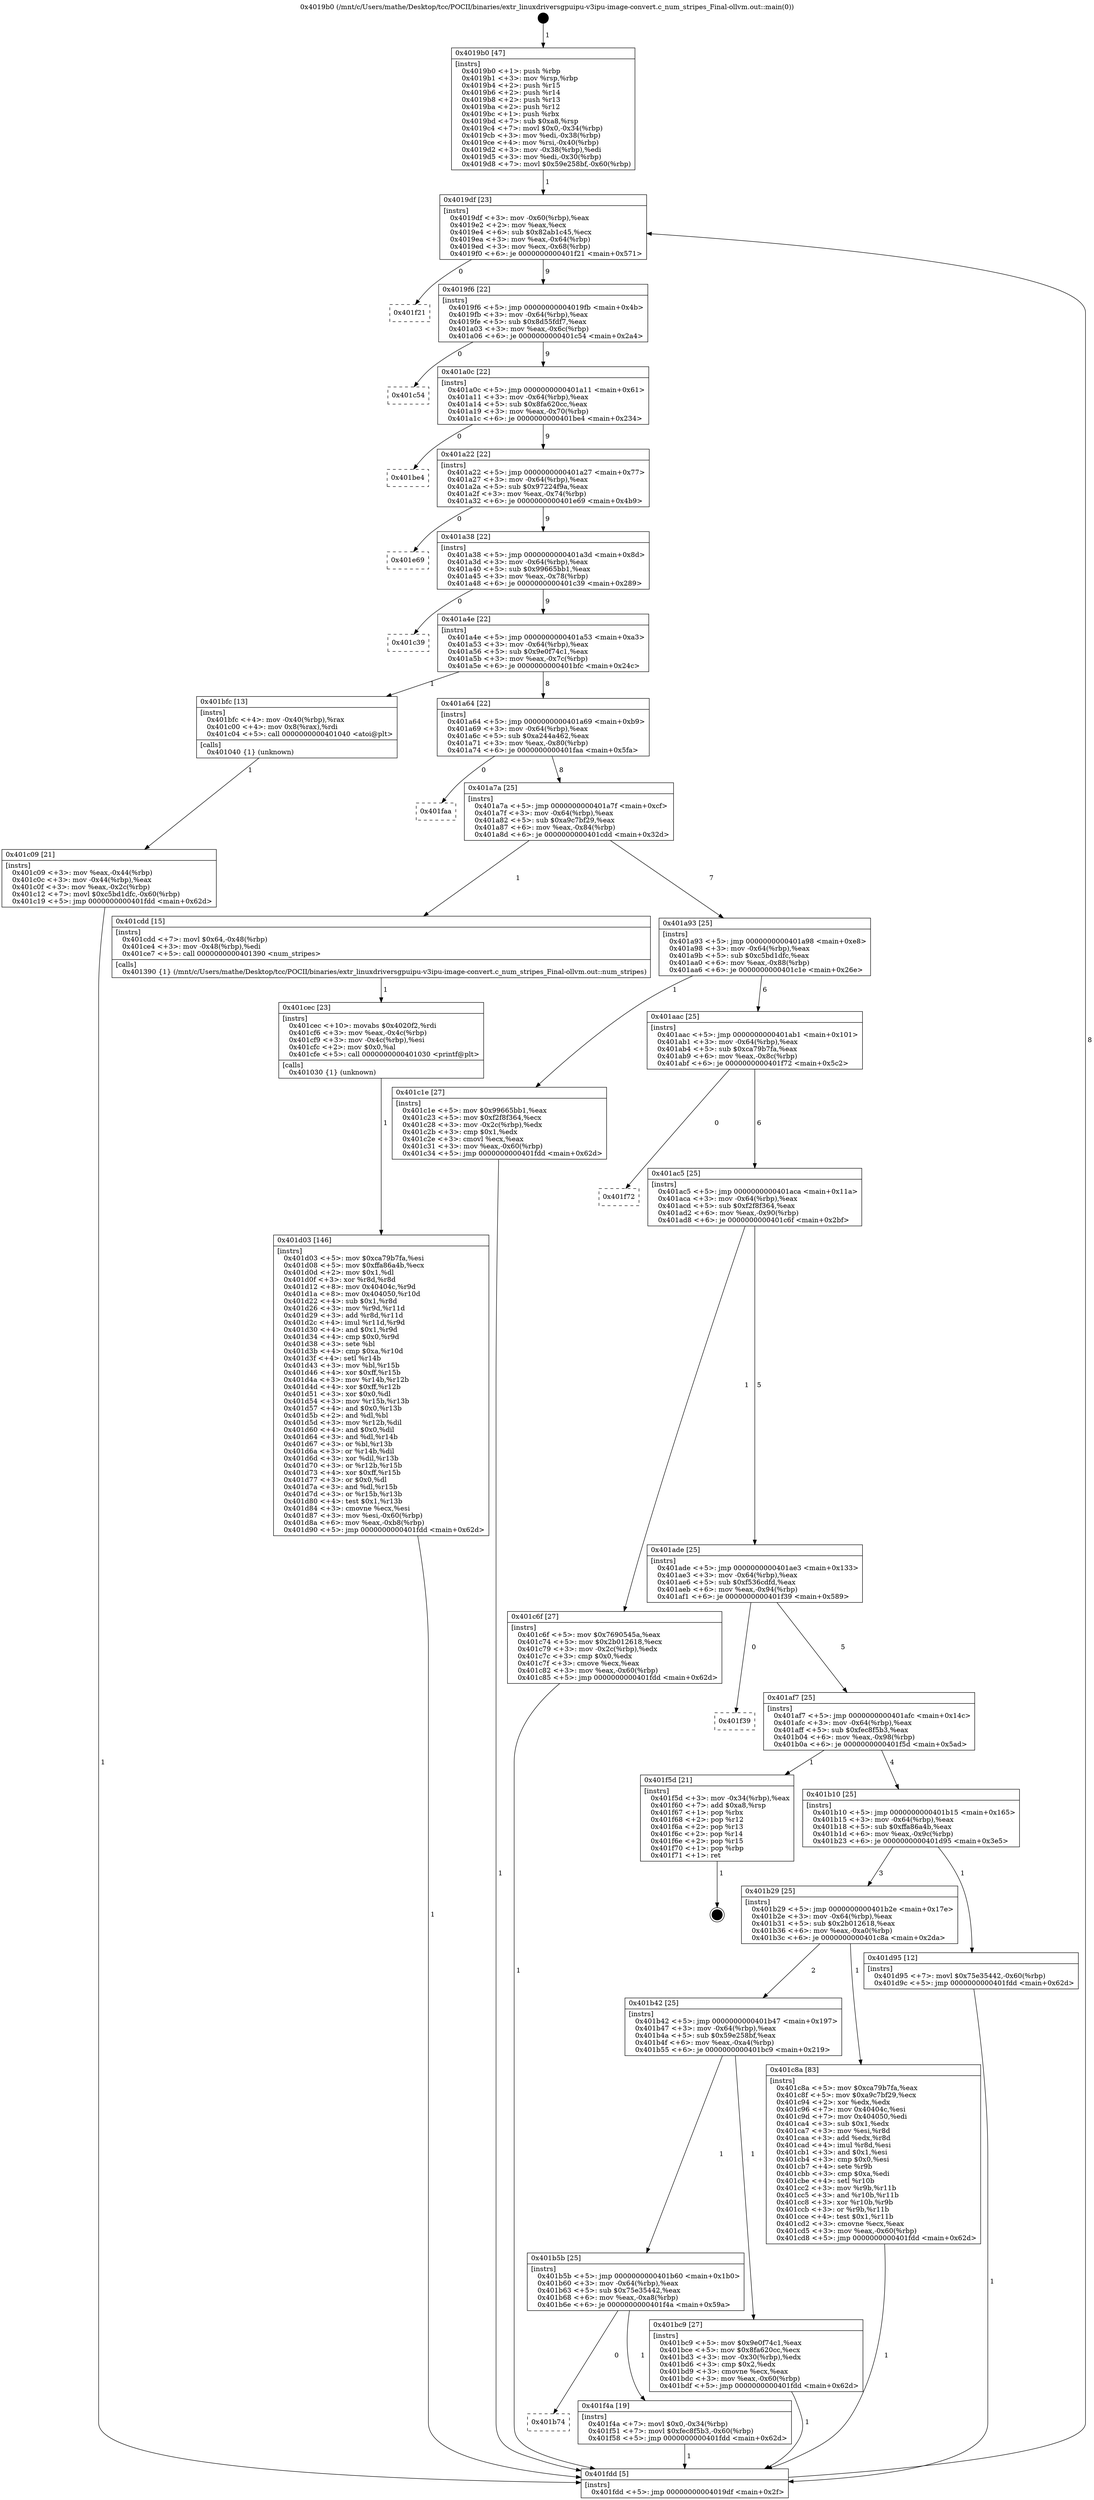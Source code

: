 digraph "0x4019b0" {
  label = "0x4019b0 (/mnt/c/Users/mathe/Desktop/tcc/POCII/binaries/extr_linuxdriversgpuipu-v3ipu-image-convert.c_num_stripes_Final-ollvm.out::main(0))"
  labelloc = "t"
  node[shape=record]

  Entry [label="",width=0.3,height=0.3,shape=circle,fillcolor=black,style=filled]
  "0x4019df" [label="{
     0x4019df [23]\l
     | [instrs]\l
     &nbsp;&nbsp;0x4019df \<+3\>: mov -0x60(%rbp),%eax\l
     &nbsp;&nbsp;0x4019e2 \<+2\>: mov %eax,%ecx\l
     &nbsp;&nbsp;0x4019e4 \<+6\>: sub $0x82ab1c45,%ecx\l
     &nbsp;&nbsp;0x4019ea \<+3\>: mov %eax,-0x64(%rbp)\l
     &nbsp;&nbsp;0x4019ed \<+3\>: mov %ecx,-0x68(%rbp)\l
     &nbsp;&nbsp;0x4019f0 \<+6\>: je 0000000000401f21 \<main+0x571\>\l
  }"]
  "0x401f21" [label="{
     0x401f21\l
  }", style=dashed]
  "0x4019f6" [label="{
     0x4019f6 [22]\l
     | [instrs]\l
     &nbsp;&nbsp;0x4019f6 \<+5\>: jmp 00000000004019fb \<main+0x4b\>\l
     &nbsp;&nbsp;0x4019fb \<+3\>: mov -0x64(%rbp),%eax\l
     &nbsp;&nbsp;0x4019fe \<+5\>: sub $0x8d55fdf7,%eax\l
     &nbsp;&nbsp;0x401a03 \<+3\>: mov %eax,-0x6c(%rbp)\l
     &nbsp;&nbsp;0x401a06 \<+6\>: je 0000000000401c54 \<main+0x2a4\>\l
  }"]
  Exit [label="",width=0.3,height=0.3,shape=circle,fillcolor=black,style=filled,peripheries=2]
  "0x401c54" [label="{
     0x401c54\l
  }", style=dashed]
  "0x401a0c" [label="{
     0x401a0c [22]\l
     | [instrs]\l
     &nbsp;&nbsp;0x401a0c \<+5\>: jmp 0000000000401a11 \<main+0x61\>\l
     &nbsp;&nbsp;0x401a11 \<+3\>: mov -0x64(%rbp),%eax\l
     &nbsp;&nbsp;0x401a14 \<+5\>: sub $0x8fa620cc,%eax\l
     &nbsp;&nbsp;0x401a19 \<+3\>: mov %eax,-0x70(%rbp)\l
     &nbsp;&nbsp;0x401a1c \<+6\>: je 0000000000401be4 \<main+0x234\>\l
  }"]
  "0x401b74" [label="{
     0x401b74\l
  }", style=dashed]
  "0x401be4" [label="{
     0x401be4\l
  }", style=dashed]
  "0x401a22" [label="{
     0x401a22 [22]\l
     | [instrs]\l
     &nbsp;&nbsp;0x401a22 \<+5\>: jmp 0000000000401a27 \<main+0x77\>\l
     &nbsp;&nbsp;0x401a27 \<+3\>: mov -0x64(%rbp),%eax\l
     &nbsp;&nbsp;0x401a2a \<+5\>: sub $0x97224f9a,%eax\l
     &nbsp;&nbsp;0x401a2f \<+3\>: mov %eax,-0x74(%rbp)\l
     &nbsp;&nbsp;0x401a32 \<+6\>: je 0000000000401e69 \<main+0x4b9\>\l
  }"]
  "0x401f4a" [label="{
     0x401f4a [19]\l
     | [instrs]\l
     &nbsp;&nbsp;0x401f4a \<+7\>: movl $0x0,-0x34(%rbp)\l
     &nbsp;&nbsp;0x401f51 \<+7\>: movl $0xfec8f5b3,-0x60(%rbp)\l
     &nbsp;&nbsp;0x401f58 \<+5\>: jmp 0000000000401fdd \<main+0x62d\>\l
  }"]
  "0x401e69" [label="{
     0x401e69\l
  }", style=dashed]
  "0x401a38" [label="{
     0x401a38 [22]\l
     | [instrs]\l
     &nbsp;&nbsp;0x401a38 \<+5\>: jmp 0000000000401a3d \<main+0x8d\>\l
     &nbsp;&nbsp;0x401a3d \<+3\>: mov -0x64(%rbp),%eax\l
     &nbsp;&nbsp;0x401a40 \<+5\>: sub $0x99665bb1,%eax\l
     &nbsp;&nbsp;0x401a45 \<+3\>: mov %eax,-0x78(%rbp)\l
     &nbsp;&nbsp;0x401a48 \<+6\>: je 0000000000401c39 \<main+0x289\>\l
  }"]
  "0x401d03" [label="{
     0x401d03 [146]\l
     | [instrs]\l
     &nbsp;&nbsp;0x401d03 \<+5\>: mov $0xca79b7fa,%esi\l
     &nbsp;&nbsp;0x401d08 \<+5\>: mov $0xffa86a4b,%ecx\l
     &nbsp;&nbsp;0x401d0d \<+2\>: mov $0x1,%dl\l
     &nbsp;&nbsp;0x401d0f \<+3\>: xor %r8d,%r8d\l
     &nbsp;&nbsp;0x401d12 \<+8\>: mov 0x40404c,%r9d\l
     &nbsp;&nbsp;0x401d1a \<+8\>: mov 0x404050,%r10d\l
     &nbsp;&nbsp;0x401d22 \<+4\>: sub $0x1,%r8d\l
     &nbsp;&nbsp;0x401d26 \<+3\>: mov %r9d,%r11d\l
     &nbsp;&nbsp;0x401d29 \<+3\>: add %r8d,%r11d\l
     &nbsp;&nbsp;0x401d2c \<+4\>: imul %r11d,%r9d\l
     &nbsp;&nbsp;0x401d30 \<+4\>: and $0x1,%r9d\l
     &nbsp;&nbsp;0x401d34 \<+4\>: cmp $0x0,%r9d\l
     &nbsp;&nbsp;0x401d38 \<+3\>: sete %bl\l
     &nbsp;&nbsp;0x401d3b \<+4\>: cmp $0xa,%r10d\l
     &nbsp;&nbsp;0x401d3f \<+4\>: setl %r14b\l
     &nbsp;&nbsp;0x401d43 \<+3\>: mov %bl,%r15b\l
     &nbsp;&nbsp;0x401d46 \<+4\>: xor $0xff,%r15b\l
     &nbsp;&nbsp;0x401d4a \<+3\>: mov %r14b,%r12b\l
     &nbsp;&nbsp;0x401d4d \<+4\>: xor $0xff,%r12b\l
     &nbsp;&nbsp;0x401d51 \<+3\>: xor $0x0,%dl\l
     &nbsp;&nbsp;0x401d54 \<+3\>: mov %r15b,%r13b\l
     &nbsp;&nbsp;0x401d57 \<+4\>: and $0x0,%r13b\l
     &nbsp;&nbsp;0x401d5b \<+2\>: and %dl,%bl\l
     &nbsp;&nbsp;0x401d5d \<+3\>: mov %r12b,%dil\l
     &nbsp;&nbsp;0x401d60 \<+4\>: and $0x0,%dil\l
     &nbsp;&nbsp;0x401d64 \<+3\>: and %dl,%r14b\l
     &nbsp;&nbsp;0x401d67 \<+3\>: or %bl,%r13b\l
     &nbsp;&nbsp;0x401d6a \<+3\>: or %r14b,%dil\l
     &nbsp;&nbsp;0x401d6d \<+3\>: xor %dil,%r13b\l
     &nbsp;&nbsp;0x401d70 \<+3\>: or %r12b,%r15b\l
     &nbsp;&nbsp;0x401d73 \<+4\>: xor $0xff,%r15b\l
     &nbsp;&nbsp;0x401d77 \<+3\>: or $0x0,%dl\l
     &nbsp;&nbsp;0x401d7a \<+3\>: and %dl,%r15b\l
     &nbsp;&nbsp;0x401d7d \<+3\>: or %r15b,%r13b\l
     &nbsp;&nbsp;0x401d80 \<+4\>: test $0x1,%r13b\l
     &nbsp;&nbsp;0x401d84 \<+3\>: cmovne %ecx,%esi\l
     &nbsp;&nbsp;0x401d87 \<+3\>: mov %esi,-0x60(%rbp)\l
     &nbsp;&nbsp;0x401d8a \<+6\>: mov %eax,-0xb8(%rbp)\l
     &nbsp;&nbsp;0x401d90 \<+5\>: jmp 0000000000401fdd \<main+0x62d\>\l
  }"]
  "0x401c39" [label="{
     0x401c39\l
  }", style=dashed]
  "0x401a4e" [label="{
     0x401a4e [22]\l
     | [instrs]\l
     &nbsp;&nbsp;0x401a4e \<+5\>: jmp 0000000000401a53 \<main+0xa3\>\l
     &nbsp;&nbsp;0x401a53 \<+3\>: mov -0x64(%rbp),%eax\l
     &nbsp;&nbsp;0x401a56 \<+5\>: sub $0x9e0f74c1,%eax\l
     &nbsp;&nbsp;0x401a5b \<+3\>: mov %eax,-0x7c(%rbp)\l
     &nbsp;&nbsp;0x401a5e \<+6\>: je 0000000000401bfc \<main+0x24c\>\l
  }"]
  "0x401cec" [label="{
     0x401cec [23]\l
     | [instrs]\l
     &nbsp;&nbsp;0x401cec \<+10\>: movabs $0x4020f2,%rdi\l
     &nbsp;&nbsp;0x401cf6 \<+3\>: mov %eax,-0x4c(%rbp)\l
     &nbsp;&nbsp;0x401cf9 \<+3\>: mov -0x4c(%rbp),%esi\l
     &nbsp;&nbsp;0x401cfc \<+2\>: mov $0x0,%al\l
     &nbsp;&nbsp;0x401cfe \<+5\>: call 0000000000401030 \<printf@plt\>\l
     | [calls]\l
     &nbsp;&nbsp;0x401030 \{1\} (unknown)\l
  }"]
  "0x401bfc" [label="{
     0x401bfc [13]\l
     | [instrs]\l
     &nbsp;&nbsp;0x401bfc \<+4\>: mov -0x40(%rbp),%rax\l
     &nbsp;&nbsp;0x401c00 \<+4\>: mov 0x8(%rax),%rdi\l
     &nbsp;&nbsp;0x401c04 \<+5\>: call 0000000000401040 \<atoi@plt\>\l
     | [calls]\l
     &nbsp;&nbsp;0x401040 \{1\} (unknown)\l
  }"]
  "0x401a64" [label="{
     0x401a64 [22]\l
     | [instrs]\l
     &nbsp;&nbsp;0x401a64 \<+5\>: jmp 0000000000401a69 \<main+0xb9\>\l
     &nbsp;&nbsp;0x401a69 \<+3\>: mov -0x64(%rbp),%eax\l
     &nbsp;&nbsp;0x401a6c \<+5\>: sub $0xa244a462,%eax\l
     &nbsp;&nbsp;0x401a71 \<+3\>: mov %eax,-0x80(%rbp)\l
     &nbsp;&nbsp;0x401a74 \<+6\>: je 0000000000401faa \<main+0x5fa\>\l
  }"]
  "0x401c09" [label="{
     0x401c09 [21]\l
     | [instrs]\l
     &nbsp;&nbsp;0x401c09 \<+3\>: mov %eax,-0x44(%rbp)\l
     &nbsp;&nbsp;0x401c0c \<+3\>: mov -0x44(%rbp),%eax\l
     &nbsp;&nbsp;0x401c0f \<+3\>: mov %eax,-0x2c(%rbp)\l
     &nbsp;&nbsp;0x401c12 \<+7\>: movl $0xc5bd1dfc,-0x60(%rbp)\l
     &nbsp;&nbsp;0x401c19 \<+5\>: jmp 0000000000401fdd \<main+0x62d\>\l
  }"]
  "0x401faa" [label="{
     0x401faa\l
  }", style=dashed]
  "0x401a7a" [label="{
     0x401a7a [25]\l
     | [instrs]\l
     &nbsp;&nbsp;0x401a7a \<+5\>: jmp 0000000000401a7f \<main+0xcf\>\l
     &nbsp;&nbsp;0x401a7f \<+3\>: mov -0x64(%rbp),%eax\l
     &nbsp;&nbsp;0x401a82 \<+5\>: sub $0xa9c7bf29,%eax\l
     &nbsp;&nbsp;0x401a87 \<+6\>: mov %eax,-0x84(%rbp)\l
     &nbsp;&nbsp;0x401a8d \<+6\>: je 0000000000401cdd \<main+0x32d\>\l
  }"]
  "0x4019b0" [label="{
     0x4019b0 [47]\l
     | [instrs]\l
     &nbsp;&nbsp;0x4019b0 \<+1\>: push %rbp\l
     &nbsp;&nbsp;0x4019b1 \<+3\>: mov %rsp,%rbp\l
     &nbsp;&nbsp;0x4019b4 \<+2\>: push %r15\l
     &nbsp;&nbsp;0x4019b6 \<+2\>: push %r14\l
     &nbsp;&nbsp;0x4019b8 \<+2\>: push %r13\l
     &nbsp;&nbsp;0x4019ba \<+2\>: push %r12\l
     &nbsp;&nbsp;0x4019bc \<+1\>: push %rbx\l
     &nbsp;&nbsp;0x4019bd \<+7\>: sub $0xa8,%rsp\l
     &nbsp;&nbsp;0x4019c4 \<+7\>: movl $0x0,-0x34(%rbp)\l
     &nbsp;&nbsp;0x4019cb \<+3\>: mov %edi,-0x38(%rbp)\l
     &nbsp;&nbsp;0x4019ce \<+4\>: mov %rsi,-0x40(%rbp)\l
     &nbsp;&nbsp;0x4019d2 \<+3\>: mov -0x38(%rbp),%edi\l
     &nbsp;&nbsp;0x4019d5 \<+3\>: mov %edi,-0x30(%rbp)\l
     &nbsp;&nbsp;0x4019d8 \<+7\>: movl $0x59e258bf,-0x60(%rbp)\l
  }"]
  "0x401cdd" [label="{
     0x401cdd [15]\l
     | [instrs]\l
     &nbsp;&nbsp;0x401cdd \<+7\>: movl $0x64,-0x48(%rbp)\l
     &nbsp;&nbsp;0x401ce4 \<+3\>: mov -0x48(%rbp),%edi\l
     &nbsp;&nbsp;0x401ce7 \<+5\>: call 0000000000401390 \<num_stripes\>\l
     | [calls]\l
     &nbsp;&nbsp;0x401390 \{1\} (/mnt/c/Users/mathe/Desktop/tcc/POCII/binaries/extr_linuxdriversgpuipu-v3ipu-image-convert.c_num_stripes_Final-ollvm.out::num_stripes)\l
  }"]
  "0x401a93" [label="{
     0x401a93 [25]\l
     | [instrs]\l
     &nbsp;&nbsp;0x401a93 \<+5\>: jmp 0000000000401a98 \<main+0xe8\>\l
     &nbsp;&nbsp;0x401a98 \<+3\>: mov -0x64(%rbp),%eax\l
     &nbsp;&nbsp;0x401a9b \<+5\>: sub $0xc5bd1dfc,%eax\l
     &nbsp;&nbsp;0x401aa0 \<+6\>: mov %eax,-0x88(%rbp)\l
     &nbsp;&nbsp;0x401aa6 \<+6\>: je 0000000000401c1e \<main+0x26e\>\l
  }"]
  "0x401fdd" [label="{
     0x401fdd [5]\l
     | [instrs]\l
     &nbsp;&nbsp;0x401fdd \<+5\>: jmp 00000000004019df \<main+0x2f\>\l
  }"]
  "0x401c1e" [label="{
     0x401c1e [27]\l
     | [instrs]\l
     &nbsp;&nbsp;0x401c1e \<+5\>: mov $0x99665bb1,%eax\l
     &nbsp;&nbsp;0x401c23 \<+5\>: mov $0xf2f8f364,%ecx\l
     &nbsp;&nbsp;0x401c28 \<+3\>: mov -0x2c(%rbp),%edx\l
     &nbsp;&nbsp;0x401c2b \<+3\>: cmp $0x1,%edx\l
     &nbsp;&nbsp;0x401c2e \<+3\>: cmovl %ecx,%eax\l
     &nbsp;&nbsp;0x401c31 \<+3\>: mov %eax,-0x60(%rbp)\l
     &nbsp;&nbsp;0x401c34 \<+5\>: jmp 0000000000401fdd \<main+0x62d\>\l
  }"]
  "0x401aac" [label="{
     0x401aac [25]\l
     | [instrs]\l
     &nbsp;&nbsp;0x401aac \<+5\>: jmp 0000000000401ab1 \<main+0x101\>\l
     &nbsp;&nbsp;0x401ab1 \<+3\>: mov -0x64(%rbp),%eax\l
     &nbsp;&nbsp;0x401ab4 \<+5\>: sub $0xca79b7fa,%eax\l
     &nbsp;&nbsp;0x401ab9 \<+6\>: mov %eax,-0x8c(%rbp)\l
     &nbsp;&nbsp;0x401abf \<+6\>: je 0000000000401f72 \<main+0x5c2\>\l
  }"]
  "0x401b5b" [label="{
     0x401b5b [25]\l
     | [instrs]\l
     &nbsp;&nbsp;0x401b5b \<+5\>: jmp 0000000000401b60 \<main+0x1b0\>\l
     &nbsp;&nbsp;0x401b60 \<+3\>: mov -0x64(%rbp),%eax\l
     &nbsp;&nbsp;0x401b63 \<+5\>: sub $0x75e35442,%eax\l
     &nbsp;&nbsp;0x401b68 \<+6\>: mov %eax,-0xa8(%rbp)\l
     &nbsp;&nbsp;0x401b6e \<+6\>: je 0000000000401f4a \<main+0x59a\>\l
  }"]
  "0x401f72" [label="{
     0x401f72\l
  }", style=dashed]
  "0x401ac5" [label="{
     0x401ac5 [25]\l
     | [instrs]\l
     &nbsp;&nbsp;0x401ac5 \<+5\>: jmp 0000000000401aca \<main+0x11a\>\l
     &nbsp;&nbsp;0x401aca \<+3\>: mov -0x64(%rbp),%eax\l
     &nbsp;&nbsp;0x401acd \<+5\>: sub $0xf2f8f364,%eax\l
     &nbsp;&nbsp;0x401ad2 \<+6\>: mov %eax,-0x90(%rbp)\l
     &nbsp;&nbsp;0x401ad8 \<+6\>: je 0000000000401c6f \<main+0x2bf\>\l
  }"]
  "0x401bc9" [label="{
     0x401bc9 [27]\l
     | [instrs]\l
     &nbsp;&nbsp;0x401bc9 \<+5\>: mov $0x9e0f74c1,%eax\l
     &nbsp;&nbsp;0x401bce \<+5\>: mov $0x8fa620cc,%ecx\l
     &nbsp;&nbsp;0x401bd3 \<+3\>: mov -0x30(%rbp),%edx\l
     &nbsp;&nbsp;0x401bd6 \<+3\>: cmp $0x2,%edx\l
     &nbsp;&nbsp;0x401bd9 \<+3\>: cmovne %ecx,%eax\l
     &nbsp;&nbsp;0x401bdc \<+3\>: mov %eax,-0x60(%rbp)\l
     &nbsp;&nbsp;0x401bdf \<+5\>: jmp 0000000000401fdd \<main+0x62d\>\l
  }"]
  "0x401c6f" [label="{
     0x401c6f [27]\l
     | [instrs]\l
     &nbsp;&nbsp;0x401c6f \<+5\>: mov $0x7690545a,%eax\l
     &nbsp;&nbsp;0x401c74 \<+5\>: mov $0x2b012618,%ecx\l
     &nbsp;&nbsp;0x401c79 \<+3\>: mov -0x2c(%rbp),%edx\l
     &nbsp;&nbsp;0x401c7c \<+3\>: cmp $0x0,%edx\l
     &nbsp;&nbsp;0x401c7f \<+3\>: cmove %ecx,%eax\l
     &nbsp;&nbsp;0x401c82 \<+3\>: mov %eax,-0x60(%rbp)\l
     &nbsp;&nbsp;0x401c85 \<+5\>: jmp 0000000000401fdd \<main+0x62d\>\l
  }"]
  "0x401ade" [label="{
     0x401ade [25]\l
     | [instrs]\l
     &nbsp;&nbsp;0x401ade \<+5\>: jmp 0000000000401ae3 \<main+0x133\>\l
     &nbsp;&nbsp;0x401ae3 \<+3\>: mov -0x64(%rbp),%eax\l
     &nbsp;&nbsp;0x401ae6 \<+5\>: sub $0xf536cdfd,%eax\l
     &nbsp;&nbsp;0x401aeb \<+6\>: mov %eax,-0x94(%rbp)\l
     &nbsp;&nbsp;0x401af1 \<+6\>: je 0000000000401f39 \<main+0x589\>\l
  }"]
  "0x401b42" [label="{
     0x401b42 [25]\l
     | [instrs]\l
     &nbsp;&nbsp;0x401b42 \<+5\>: jmp 0000000000401b47 \<main+0x197\>\l
     &nbsp;&nbsp;0x401b47 \<+3\>: mov -0x64(%rbp),%eax\l
     &nbsp;&nbsp;0x401b4a \<+5\>: sub $0x59e258bf,%eax\l
     &nbsp;&nbsp;0x401b4f \<+6\>: mov %eax,-0xa4(%rbp)\l
     &nbsp;&nbsp;0x401b55 \<+6\>: je 0000000000401bc9 \<main+0x219\>\l
  }"]
  "0x401f39" [label="{
     0x401f39\l
  }", style=dashed]
  "0x401af7" [label="{
     0x401af7 [25]\l
     | [instrs]\l
     &nbsp;&nbsp;0x401af7 \<+5\>: jmp 0000000000401afc \<main+0x14c\>\l
     &nbsp;&nbsp;0x401afc \<+3\>: mov -0x64(%rbp),%eax\l
     &nbsp;&nbsp;0x401aff \<+5\>: sub $0xfec8f5b3,%eax\l
     &nbsp;&nbsp;0x401b04 \<+6\>: mov %eax,-0x98(%rbp)\l
     &nbsp;&nbsp;0x401b0a \<+6\>: je 0000000000401f5d \<main+0x5ad\>\l
  }"]
  "0x401c8a" [label="{
     0x401c8a [83]\l
     | [instrs]\l
     &nbsp;&nbsp;0x401c8a \<+5\>: mov $0xca79b7fa,%eax\l
     &nbsp;&nbsp;0x401c8f \<+5\>: mov $0xa9c7bf29,%ecx\l
     &nbsp;&nbsp;0x401c94 \<+2\>: xor %edx,%edx\l
     &nbsp;&nbsp;0x401c96 \<+7\>: mov 0x40404c,%esi\l
     &nbsp;&nbsp;0x401c9d \<+7\>: mov 0x404050,%edi\l
     &nbsp;&nbsp;0x401ca4 \<+3\>: sub $0x1,%edx\l
     &nbsp;&nbsp;0x401ca7 \<+3\>: mov %esi,%r8d\l
     &nbsp;&nbsp;0x401caa \<+3\>: add %edx,%r8d\l
     &nbsp;&nbsp;0x401cad \<+4\>: imul %r8d,%esi\l
     &nbsp;&nbsp;0x401cb1 \<+3\>: and $0x1,%esi\l
     &nbsp;&nbsp;0x401cb4 \<+3\>: cmp $0x0,%esi\l
     &nbsp;&nbsp;0x401cb7 \<+4\>: sete %r9b\l
     &nbsp;&nbsp;0x401cbb \<+3\>: cmp $0xa,%edi\l
     &nbsp;&nbsp;0x401cbe \<+4\>: setl %r10b\l
     &nbsp;&nbsp;0x401cc2 \<+3\>: mov %r9b,%r11b\l
     &nbsp;&nbsp;0x401cc5 \<+3\>: and %r10b,%r11b\l
     &nbsp;&nbsp;0x401cc8 \<+3\>: xor %r10b,%r9b\l
     &nbsp;&nbsp;0x401ccb \<+3\>: or %r9b,%r11b\l
     &nbsp;&nbsp;0x401cce \<+4\>: test $0x1,%r11b\l
     &nbsp;&nbsp;0x401cd2 \<+3\>: cmovne %ecx,%eax\l
     &nbsp;&nbsp;0x401cd5 \<+3\>: mov %eax,-0x60(%rbp)\l
     &nbsp;&nbsp;0x401cd8 \<+5\>: jmp 0000000000401fdd \<main+0x62d\>\l
  }"]
  "0x401f5d" [label="{
     0x401f5d [21]\l
     | [instrs]\l
     &nbsp;&nbsp;0x401f5d \<+3\>: mov -0x34(%rbp),%eax\l
     &nbsp;&nbsp;0x401f60 \<+7\>: add $0xa8,%rsp\l
     &nbsp;&nbsp;0x401f67 \<+1\>: pop %rbx\l
     &nbsp;&nbsp;0x401f68 \<+2\>: pop %r12\l
     &nbsp;&nbsp;0x401f6a \<+2\>: pop %r13\l
     &nbsp;&nbsp;0x401f6c \<+2\>: pop %r14\l
     &nbsp;&nbsp;0x401f6e \<+2\>: pop %r15\l
     &nbsp;&nbsp;0x401f70 \<+1\>: pop %rbp\l
     &nbsp;&nbsp;0x401f71 \<+1\>: ret\l
  }"]
  "0x401b10" [label="{
     0x401b10 [25]\l
     | [instrs]\l
     &nbsp;&nbsp;0x401b10 \<+5\>: jmp 0000000000401b15 \<main+0x165\>\l
     &nbsp;&nbsp;0x401b15 \<+3\>: mov -0x64(%rbp),%eax\l
     &nbsp;&nbsp;0x401b18 \<+5\>: sub $0xffa86a4b,%eax\l
     &nbsp;&nbsp;0x401b1d \<+6\>: mov %eax,-0x9c(%rbp)\l
     &nbsp;&nbsp;0x401b23 \<+6\>: je 0000000000401d95 \<main+0x3e5\>\l
  }"]
  "0x401b29" [label="{
     0x401b29 [25]\l
     | [instrs]\l
     &nbsp;&nbsp;0x401b29 \<+5\>: jmp 0000000000401b2e \<main+0x17e\>\l
     &nbsp;&nbsp;0x401b2e \<+3\>: mov -0x64(%rbp),%eax\l
     &nbsp;&nbsp;0x401b31 \<+5\>: sub $0x2b012618,%eax\l
     &nbsp;&nbsp;0x401b36 \<+6\>: mov %eax,-0xa0(%rbp)\l
     &nbsp;&nbsp;0x401b3c \<+6\>: je 0000000000401c8a \<main+0x2da\>\l
  }"]
  "0x401d95" [label="{
     0x401d95 [12]\l
     | [instrs]\l
     &nbsp;&nbsp;0x401d95 \<+7\>: movl $0x75e35442,-0x60(%rbp)\l
     &nbsp;&nbsp;0x401d9c \<+5\>: jmp 0000000000401fdd \<main+0x62d\>\l
  }"]
  Entry -> "0x4019b0" [label=" 1"]
  "0x4019df" -> "0x401f21" [label=" 0"]
  "0x4019df" -> "0x4019f6" [label=" 9"]
  "0x401f5d" -> Exit [label=" 1"]
  "0x4019f6" -> "0x401c54" [label=" 0"]
  "0x4019f6" -> "0x401a0c" [label=" 9"]
  "0x401f4a" -> "0x401fdd" [label=" 1"]
  "0x401a0c" -> "0x401be4" [label=" 0"]
  "0x401a0c" -> "0x401a22" [label=" 9"]
  "0x401b5b" -> "0x401b74" [label=" 0"]
  "0x401a22" -> "0x401e69" [label=" 0"]
  "0x401a22" -> "0x401a38" [label=" 9"]
  "0x401b5b" -> "0x401f4a" [label=" 1"]
  "0x401a38" -> "0x401c39" [label=" 0"]
  "0x401a38" -> "0x401a4e" [label=" 9"]
  "0x401d95" -> "0x401fdd" [label=" 1"]
  "0x401a4e" -> "0x401bfc" [label=" 1"]
  "0x401a4e" -> "0x401a64" [label=" 8"]
  "0x401d03" -> "0x401fdd" [label=" 1"]
  "0x401a64" -> "0x401faa" [label=" 0"]
  "0x401a64" -> "0x401a7a" [label=" 8"]
  "0x401cec" -> "0x401d03" [label=" 1"]
  "0x401a7a" -> "0x401cdd" [label=" 1"]
  "0x401a7a" -> "0x401a93" [label=" 7"]
  "0x401cdd" -> "0x401cec" [label=" 1"]
  "0x401a93" -> "0x401c1e" [label=" 1"]
  "0x401a93" -> "0x401aac" [label=" 6"]
  "0x401c8a" -> "0x401fdd" [label=" 1"]
  "0x401aac" -> "0x401f72" [label=" 0"]
  "0x401aac" -> "0x401ac5" [label=" 6"]
  "0x401c6f" -> "0x401fdd" [label=" 1"]
  "0x401ac5" -> "0x401c6f" [label=" 1"]
  "0x401ac5" -> "0x401ade" [label=" 5"]
  "0x401c1e" -> "0x401fdd" [label=" 1"]
  "0x401ade" -> "0x401f39" [label=" 0"]
  "0x401ade" -> "0x401af7" [label=" 5"]
  "0x401bfc" -> "0x401c09" [label=" 1"]
  "0x401af7" -> "0x401f5d" [label=" 1"]
  "0x401af7" -> "0x401b10" [label=" 4"]
  "0x401fdd" -> "0x4019df" [label=" 8"]
  "0x401b10" -> "0x401d95" [label=" 1"]
  "0x401b10" -> "0x401b29" [label=" 3"]
  "0x4019b0" -> "0x4019df" [label=" 1"]
  "0x401b29" -> "0x401c8a" [label=" 1"]
  "0x401b29" -> "0x401b42" [label=" 2"]
  "0x401c09" -> "0x401fdd" [label=" 1"]
  "0x401b42" -> "0x401bc9" [label=" 1"]
  "0x401b42" -> "0x401b5b" [label=" 1"]
  "0x401bc9" -> "0x401fdd" [label=" 1"]
}
